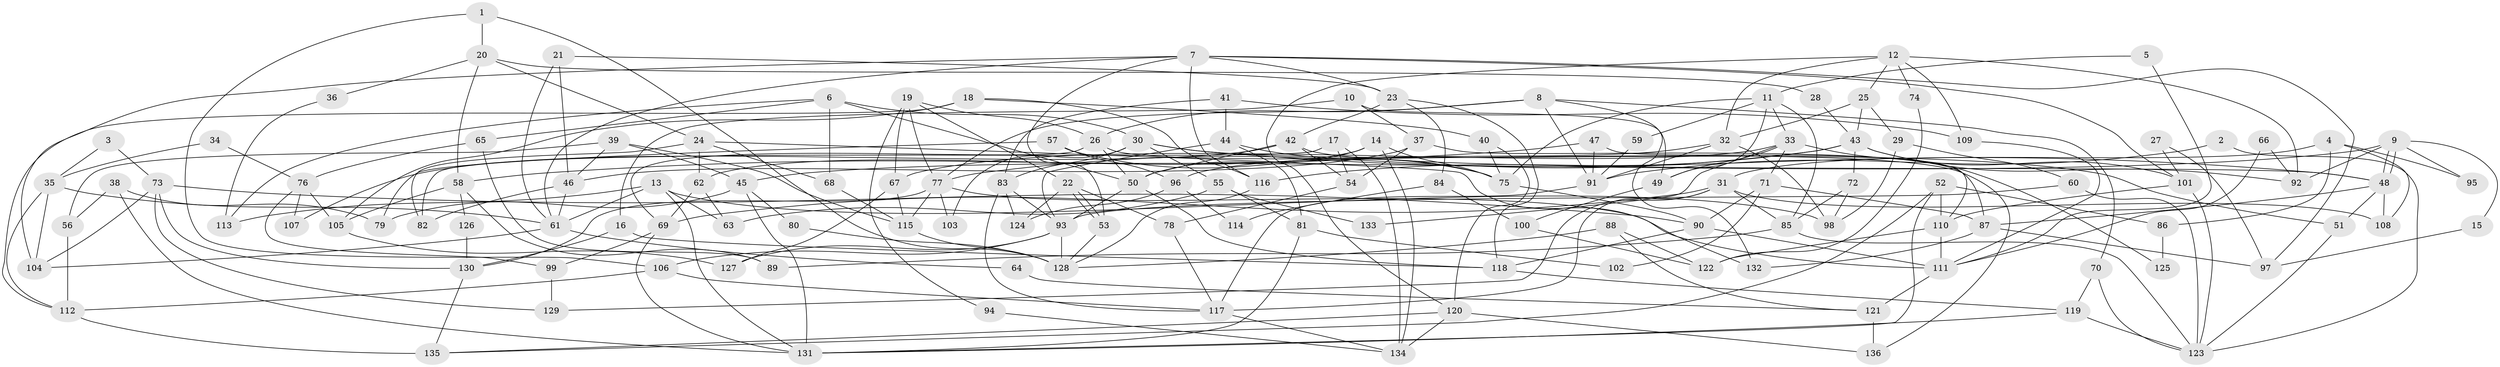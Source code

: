 // coarse degree distribution, {6: 0.1978021978021978, 2: 0.10989010989010989, 7: 0.0989010989010989, 10: 0.02197802197802198, 4: 0.14285714285714285, 5: 0.16483516483516483, 3: 0.1978021978021978, 9: 0.04395604395604396, 12: 0.01098901098901099, 8: 0.01098901098901099}
// Generated by graph-tools (version 1.1) at 2025/23/03/03/25 07:23:55]
// undirected, 136 vertices, 272 edges
graph export_dot {
graph [start="1"]
  node [color=gray90,style=filled];
  1;
  2;
  3;
  4;
  5;
  6;
  7;
  8;
  9;
  10;
  11;
  12;
  13;
  14;
  15;
  16;
  17;
  18;
  19;
  20;
  21;
  22;
  23;
  24;
  25;
  26;
  27;
  28;
  29;
  30;
  31;
  32;
  33;
  34;
  35;
  36;
  37;
  38;
  39;
  40;
  41;
  42;
  43;
  44;
  45;
  46;
  47;
  48;
  49;
  50;
  51;
  52;
  53;
  54;
  55;
  56;
  57;
  58;
  59;
  60;
  61;
  62;
  63;
  64;
  65;
  66;
  67;
  68;
  69;
  70;
  71;
  72;
  73;
  74;
  75;
  76;
  77;
  78;
  79;
  80;
  81;
  82;
  83;
  84;
  85;
  86;
  87;
  88;
  89;
  90;
  91;
  92;
  93;
  94;
  95;
  96;
  97;
  98;
  99;
  100;
  101;
  102;
  103;
  104;
  105;
  106;
  107;
  108;
  109;
  110;
  111;
  112;
  113;
  114;
  115;
  116;
  117;
  118;
  119;
  120;
  121;
  122;
  123;
  124;
  125;
  126;
  127;
  128;
  129;
  130;
  131;
  132;
  133;
  134;
  135;
  136;
  1 -- 128;
  1 -- 106;
  1 -- 20;
  2 -- 91;
  2 -- 123;
  3 -- 73;
  3 -- 35;
  4 -- 31;
  4 -- 108;
  4 -- 86;
  4 -- 95;
  5 -- 11;
  5 -- 111;
  6 -- 50;
  6 -- 30;
  6 -- 65;
  6 -- 68;
  6 -- 113;
  7 -- 23;
  7 -- 61;
  7 -- 53;
  7 -- 97;
  7 -- 101;
  7 -- 104;
  7 -- 116;
  8 -- 26;
  8 -- 77;
  8 -- 70;
  8 -- 91;
  8 -- 132;
  9 -- 92;
  9 -- 48;
  9 -- 48;
  9 -- 15;
  9 -- 45;
  9 -- 95;
  10 -- 37;
  10 -- 49;
  10 -- 16;
  11 -- 85;
  11 -- 75;
  11 -- 33;
  11 -- 49;
  11 -- 59;
  12 -- 32;
  12 -- 120;
  12 -- 25;
  12 -- 74;
  12 -- 92;
  12 -- 109;
  13 -- 98;
  13 -- 131;
  13 -- 61;
  13 -- 63;
  13 -- 113;
  14 -- 50;
  14 -- 62;
  14 -- 75;
  14 -- 134;
  15 -- 97;
  16 -- 130;
  16 -- 118;
  17 -- 54;
  17 -- 134;
  17 -- 82;
  18 -- 116;
  18 -- 40;
  18 -- 105;
  18 -- 112;
  19 -- 77;
  19 -- 26;
  19 -- 22;
  19 -- 67;
  19 -- 94;
  20 -- 24;
  20 -- 28;
  20 -- 36;
  20 -- 58;
  21 -- 61;
  21 -- 23;
  21 -- 46;
  22 -- 53;
  22 -- 53;
  22 -- 78;
  22 -- 124;
  23 -- 118;
  23 -- 42;
  23 -- 84;
  24 -- 132;
  24 -- 68;
  24 -- 62;
  24 -- 82;
  25 -- 43;
  25 -- 29;
  25 -- 32;
  26 -- 69;
  26 -- 50;
  26 -- 136;
  27 -- 101;
  27 -- 97;
  28 -- 43;
  29 -- 60;
  29 -- 98;
  30 -- 83;
  30 -- 48;
  30 -- 51;
  30 -- 55;
  30 -- 103;
  31 -- 69;
  31 -- 117;
  31 -- 85;
  31 -- 108;
  31 -- 129;
  32 -- 98;
  32 -- 91;
  32 -- 96;
  33 -- 71;
  33 -- 49;
  33 -- 67;
  33 -- 125;
  33 -- 133;
  34 -- 35;
  34 -- 76;
  35 -- 104;
  35 -- 61;
  35 -- 112;
  36 -- 113;
  37 -- 54;
  37 -- 46;
  37 -- 87;
  38 -- 131;
  38 -- 56;
  38 -- 79;
  39 -- 46;
  39 -- 45;
  39 -- 56;
  39 -- 115;
  40 -- 75;
  40 -- 120;
  41 -- 109;
  41 -- 83;
  41 -- 44;
  42 -- 48;
  42 -- 50;
  42 -- 54;
  42 -- 107;
  43 -- 116;
  43 -- 101;
  43 -- 72;
  43 -- 77;
  43 -- 92;
  44 -- 93;
  44 -- 75;
  44 -- 81;
  45 -- 131;
  45 -- 79;
  45 -- 80;
  46 -- 82;
  46 -- 61;
  47 -- 58;
  47 -- 91;
  47 -- 110;
  48 -- 51;
  48 -- 87;
  48 -- 108;
  49 -- 100;
  50 -- 93;
  50 -- 118;
  51 -- 123;
  52 -- 110;
  52 -- 135;
  52 -- 86;
  52 -- 131;
  53 -- 128;
  54 -- 78;
  55 -- 81;
  55 -- 63;
  55 -- 133;
  56 -- 112;
  57 -- 79;
  57 -- 75;
  57 -- 96;
  58 -- 105;
  58 -- 89;
  58 -- 126;
  59 -- 91;
  60 -- 93;
  60 -- 123;
  61 -- 64;
  61 -- 104;
  62 -- 63;
  62 -- 69;
  64 -- 121;
  65 -- 76;
  65 -- 89;
  66 -- 111;
  66 -- 92;
  67 -- 115;
  67 -- 127;
  68 -- 115;
  69 -- 131;
  69 -- 99;
  70 -- 123;
  70 -- 119;
  71 -- 90;
  71 -- 87;
  71 -- 102;
  72 -- 85;
  72 -- 98;
  73 -- 104;
  73 -- 90;
  73 -- 129;
  73 -- 130;
  74 -- 122;
  75 -- 90;
  76 -- 99;
  76 -- 105;
  76 -- 107;
  77 -- 115;
  77 -- 103;
  77 -- 111;
  77 -- 130;
  78 -- 117;
  80 -- 128;
  81 -- 131;
  81 -- 102;
  83 -- 124;
  83 -- 93;
  83 -- 117;
  84 -- 100;
  84 -- 114;
  85 -- 89;
  85 -- 123;
  86 -- 125;
  87 -- 97;
  87 -- 132;
  88 -- 128;
  88 -- 121;
  88 -- 122;
  90 -- 111;
  90 -- 118;
  91 -- 117;
  93 -- 106;
  93 -- 128;
  93 -- 127;
  94 -- 134;
  96 -- 114;
  96 -- 124;
  99 -- 129;
  100 -- 122;
  101 -- 123;
  101 -- 110;
  105 -- 127;
  106 -- 112;
  106 -- 117;
  109 -- 111;
  110 -- 111;
  110 -- 122;
  111 -- 121;
  112 -- 135;
  115 -- 128;
  116 -- 128;
  117 -- 134;
  118 -- 119;
  119 -- 123;
  119 -- 131;
  120 -- 134;
  120 -- 135;
  120 -- 136;
  121 -- 136;
  126 -- 130;
  130 -- 135;
}
